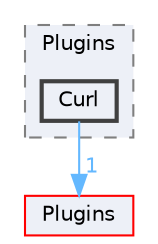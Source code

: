 digraph "Curl"
{
 // LATEX_PDF_SIZE
  bgcolor="transparent";
  edge [fontname=Helvetica,fontsize=10,labelfontname=Helvetica,labelfontsize=10];
  node [fontname=Helvetica,fontsize=10,shape=box,height=0.2,width=0.4];
  compound=true
  subgraph clusterdir_af7bcefbbb496199549bd54ccbbd8754 {
    graph [ bgcolor="#edf0f7", pencolor="grey50", label="Plugins", fontname=Helvetica,fontsize=10 style="filled,dashed", URL="dir_af7bcefbbb496199549bd54ccbbd8754.html",tooltip=""]
  dir_64a261115f2c5643eaf2614328307971 [label="Curl", fillcolor="#edf0f7", color="grey25", style="filled,bold", URL="dir_64a261115f2c5643eaf2614328307971.html",tooltip=""];
  }
  dir_0b4eaef40a1fe20bedafe9e8e719ce66 [label="Plugins", fillcolor="#edf0f7", color="red", style="filled", URL="dir_0b4eaef40a1fe20bedafe9e8e719ce66.html",tooltip=""];
  dir_64a261115f2c5643eaf2614328307971->dir_0b4eaef40a1fe20bedafe9e8e719ce66 [headlabel="1", labeldistance=1.5 headhref="dir_000008_000024.html" color="steelblue1" fontcolor="steelblue1"];
}
